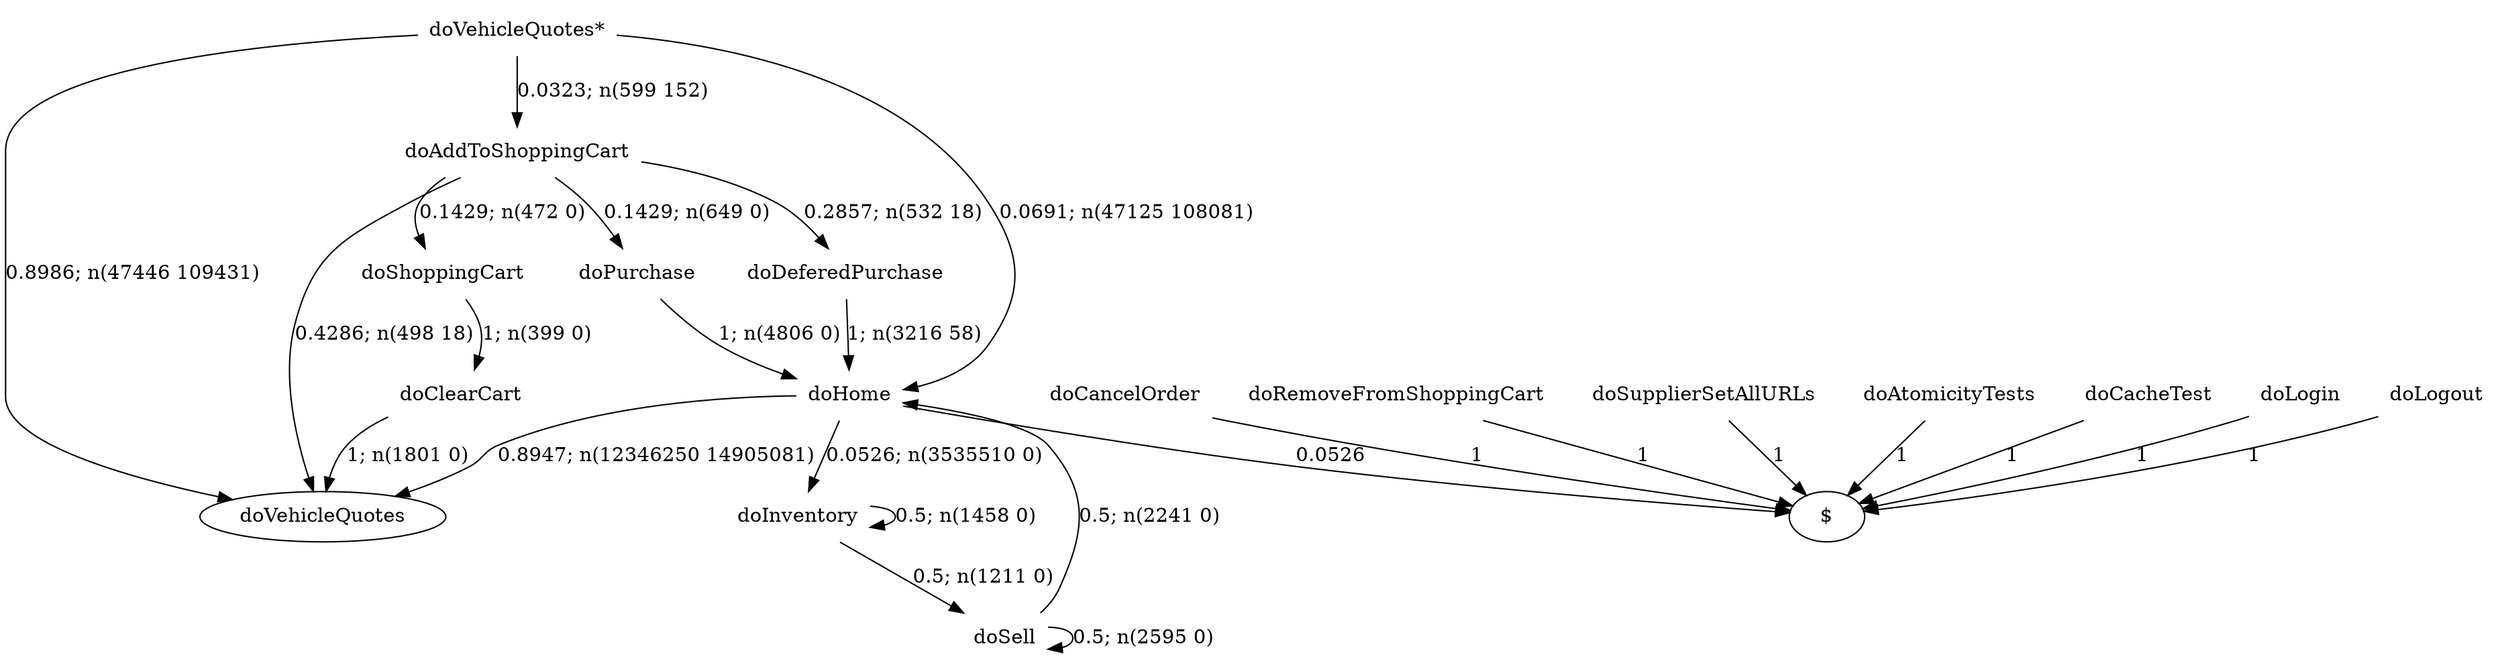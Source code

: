 digraph G {"doVehicleQuotes*" [label="doVehicleQuotes*",shape=none];"doSupplierSetAllURLs" [label="doSupplierSetAllURLs",shape=none];"doAtomicityTests" [label="doAtomicityTests",shape=none];"doCacheTest" [label="doCacheTest",shape=none];"doLogin" [label="doLogin",shape=none];"doAddToShoppingCart" [label="doAddToShoppingCart",shape=none];"doDeferedPurchase" [label="doDeferedPurchase",shape=none];"doHome" [label="doHome",shape=none];"doShoppingCart" [label="doShoppingCart",shape=none];"doClearCart" [label="doClearCart",shape=none];"doPurchase" [label="doPurchase",shape=none];"doInventory" [label="doInventory",shape=none];"doSell" [label="doSell",shape=none];"doLogout" [label="doLogout",shape=none];"doCancelOrder" [label="doCancelOrder",shape=none];"doRemoveFromShoppingCart" [label="doRemoveFromShoppingCart",shape=none];"doVehicleQuotes*"->"doVehicleQuotes" [style=solid,label="0.8986; n(47446 109431)"];"doVehicleQuotes*"->"doAddToShoppingCart" [style=solid,label="0.0323; n(599 152)"];"doVehicleQuotes*"->"doHome" [style=solid,label="0.0691; n(47125 108081)"];"doSupplierSetAllURLs"->"$" [style=solid,label="1"];"doAtomicityTests"->"$" [style=solid,label="1"];"doCacheTest"->"$" [style=solid,label="1"];"doLogin"->"$" [style=solid,label="1"];"doAddToShoppingCart"->"doVehicleQuotes" [style=solid,label="0.4286; n(498 18)"];"doAddToShoppingCart"->"doDeferedPurchase" [style=solid,label="0.2857; n(532 18)"];"doAddToShoppingCart"->"doShoppingCart" [style=solid,label="0.1429; n(472 0)"];"doAddToShoppingCart"->"doPurchase" [style=solid,label="0.1429; n(649 0)"];"doDeferedPurchase"->"doHome" [style=solid,label="1; n(3216 58)"];"doHome"->"doVehicleQuotes" [style=solid,label="0.8947; n(12346250 14905081)"];"doHome"->"doInventory" [style=solid,label="0.0526; n(3535510 0)"];"doHome"->"$" [style=solid,label="0.0526"];"doShoppingCart"->"doClearCart" [style=solid,label="1; n(399 0)"];"doClearCart"->"doVehicleQuotes" [style=solid,label="1; n(1801 0)"];"doPurchase"->"doHome" [style=solid,label="1; n(4806 0)"];"doInventory"->"doInventory" [style=solid,label="0.5; n(1458 0)"];"doInventory"->"doSell" [style=solid,label="0.5; n(1211 0)"];"doSell"->"doHome" [style=solid,label="0.5; n(2241 0)"];"doSell"->"doSell" [style=solid,label="0.5; n(2595 0)"];"doLogout"->"$" [style=solid,label="1"];"doCancelOrder"->"$" [style=solid,label="1"];"doRemoveFromShoppingCart"->"$" [style=solid,label="1"];}